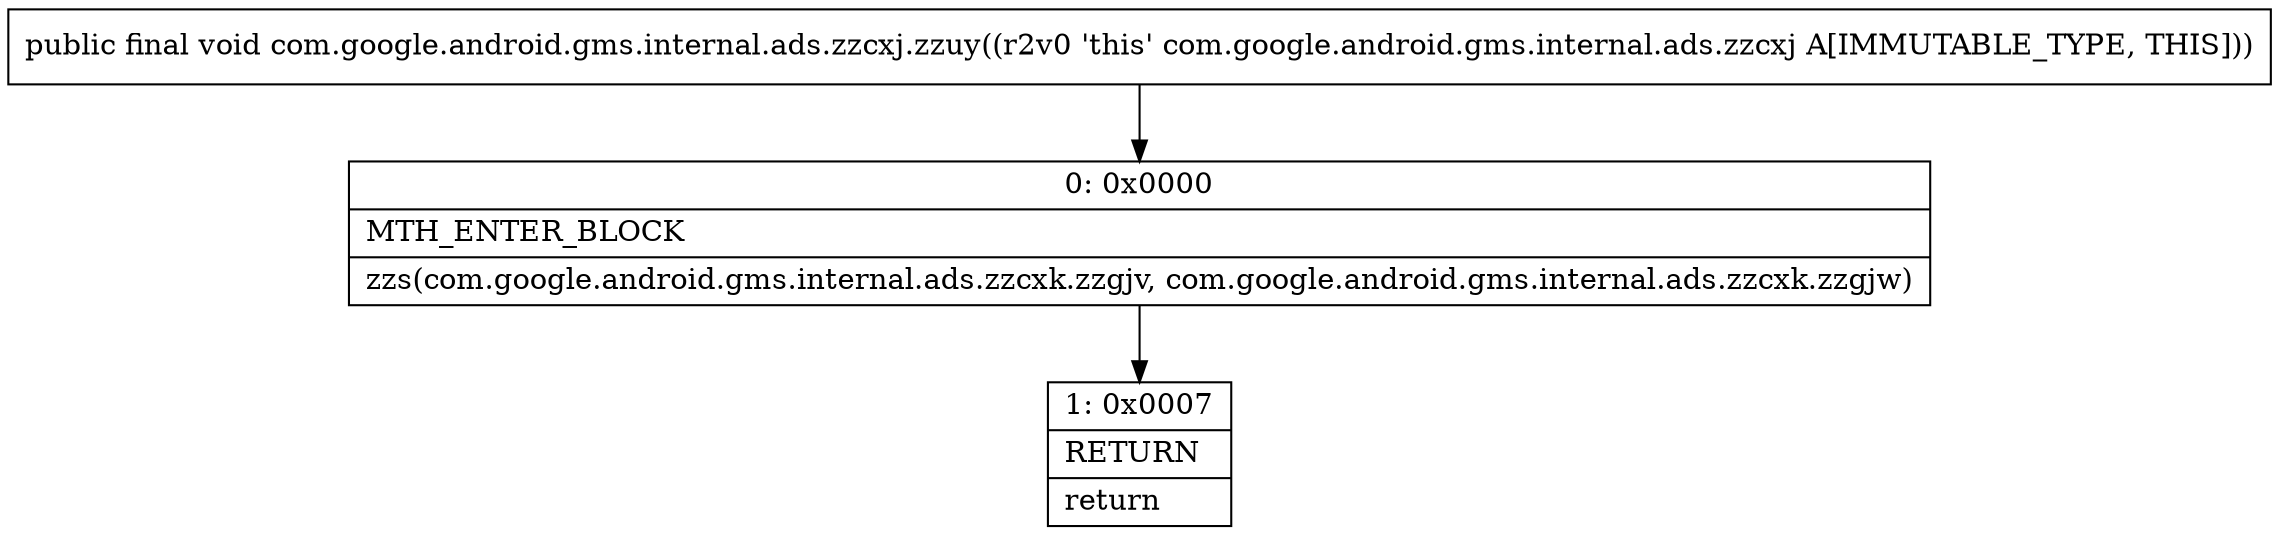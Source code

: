digraph "CFG forcom.google.android.gms.internal.ads.zzcxj.zzuy()V" {
Node_0 [shape=record,label="{0\:\ 0x0000|MTH_ENTER_BLOCK\l|zzs(com.google.android.gms.internal.ads.zzcxk.zzgjv, com.google.android.gms.internal.ads.zzcxk.zzgjw)\l}"];
Node_1 [shape=record,label="{1\:\ 0x0007|RETURN\l|return\l}"];
MethodNode[shape=record,label="{public final void com.google.android.gms.internal.ads.zzcxj.zzuy((r2v0 'this' com.google.android.gms.internal.ads.zzcxj A[IMMUTABLE_TYPE, THIS])) }"];
MethodNode -> Node_0;
Node_0 -> Node_1;
}

